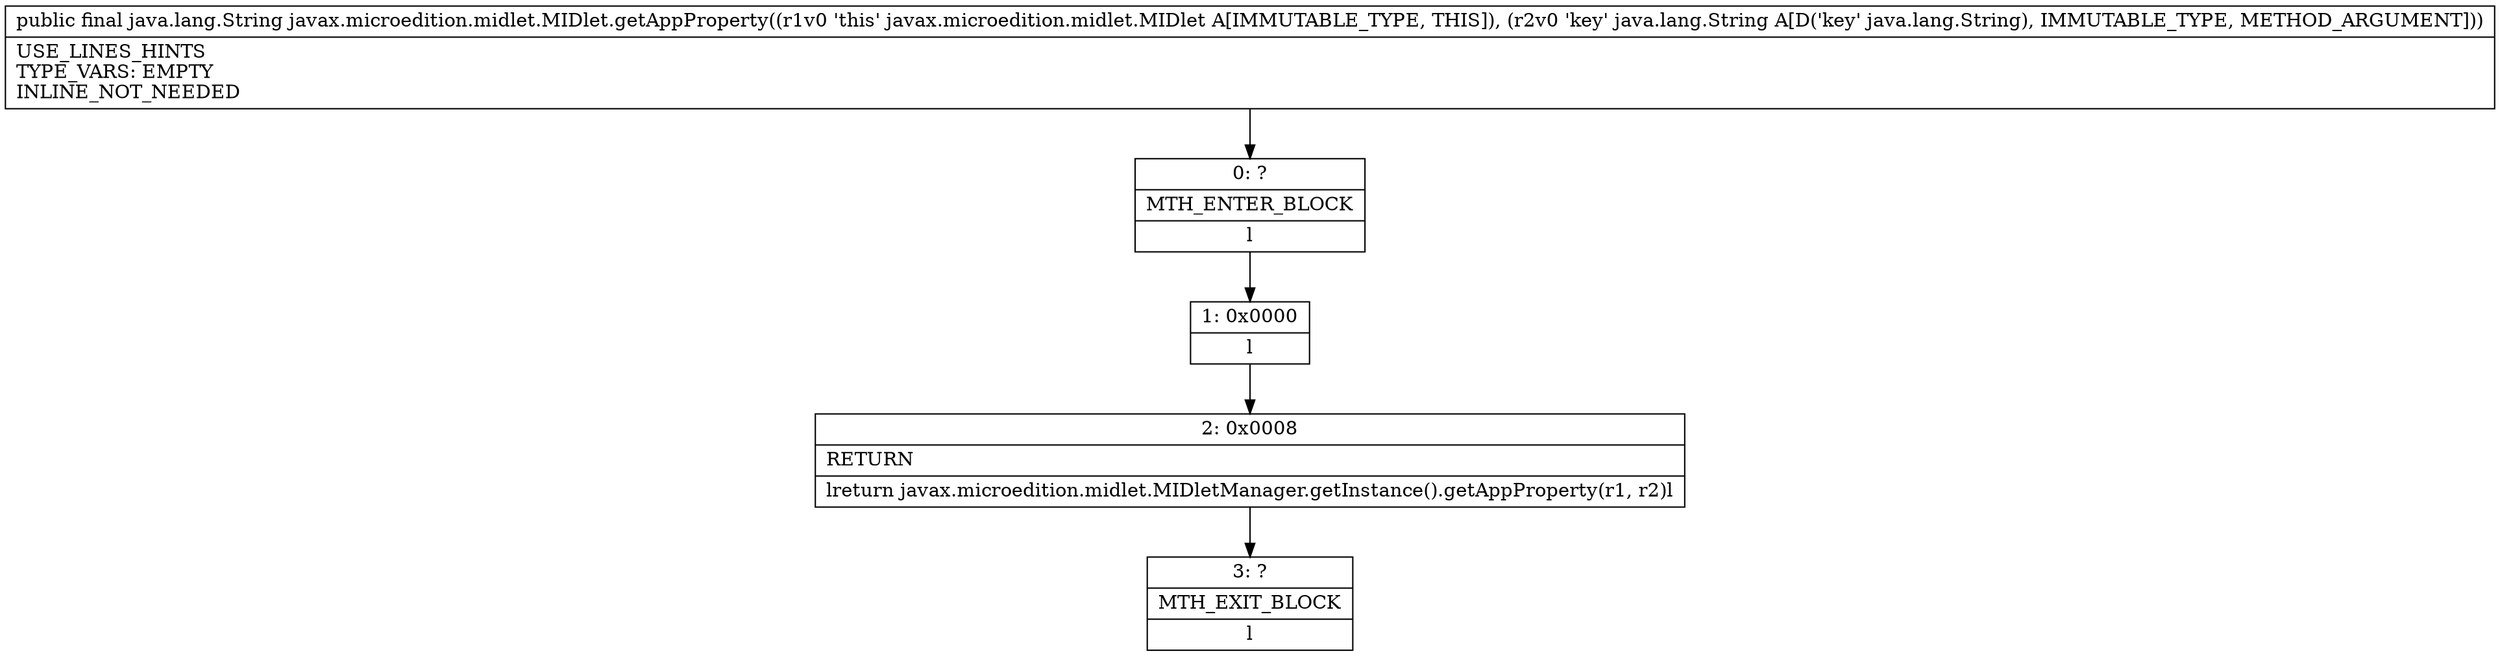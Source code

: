 digraph "CFG forjavax.microedition.midlet.MIDlet.getAppProperty(Ljava\/lang\/String;)Ljava\/lang\/String;" {
Node_0 [shape=record,label="{0\:\ ?|MTH_ENTER_BLOCK\l|l}"];
Node_1 [shape=record,label="{1\:\ 0x0000|l}"];
Node_2 [shape=record,label="{2\:\ 0x0008|RETURN\l|lreturn javax.microedition.midlet.MIDletManager.getInstance().getAppProperty(r1, r2)l}"];
Node_3 [shape=record,label="{3\:\ ?|MTH_EXIT_BLOCK\l|l}"];
MethodNode[shape=record,label="{public final java.lang.String javax.microedition.midlet.MIDlet.getAppProperty((r1v0 'this' javax.microedition.midlet.MIDlet A[IMMUTABLE_TYPE, THIS]), (r2v0 'key' java.lang.String A[D('key' java.lang.String), IMMUTABLE_TYPE, METHOD_ARGUMENT]))  | USE_LINES_HINTS\lTYPE_VARS: EMPTY\lINLINE_NOT_NEEDED\l}"];
MethodNode -> Node_0;
Node_0 -> Node_1;
Node_1 -> Node_2;
Node_2 -> Node_3;
}

